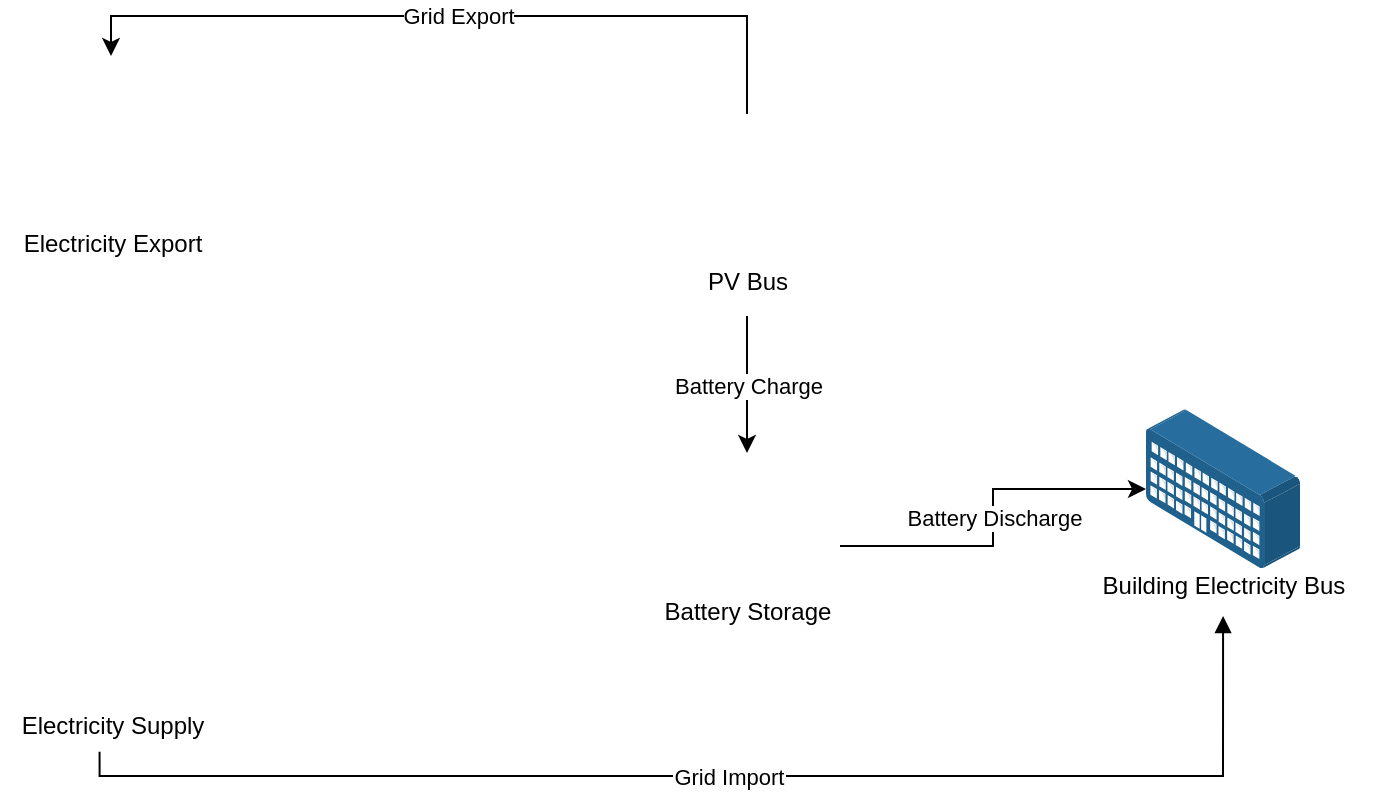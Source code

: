 <mxfile version="28.2.3">
  <diagram id="C5RBs43oDa-KdzZeNtuy" name="Page-1">
    <mxGraphModel dx="958" dy="475" grid="1" gridSize="10" guides="1" tooltips="1" connect="1" arrows="1" fold="1" page="1" pageScale="1" pageWidth="827" pageHeight="1169" math="0" shadow="0">
      <root>
        <mxCell id="WIyWlLk6GJQsqaUBKTNV-0" />
        <mxCell id="WIyWlLk6GJQsqaUBKTNV-1" parent="WIyWlLk6GJQsqaUBKTNV-0" />
        <mxCell id="4ezKvrHGjKBmmpNKssFA-17" value="Grid Import" style="startArrow=none;endArrow=block;rounded=0;edgeStyle=orthogonalEdgeStyle;exitX=0.448;exitY=0.93;exitDx=0;exitDy=0;exitPerimeter=0;entryX=0.5;entryY=1;entryDx=0;entryDy=0;" edge="1" parent="WIyWlLk6GJQsqaUBKTNV-1" source="4ezKvrHGjKBmmpNKssFA-34" target="4ezKvrHGjKBmmpNKssFA-40">
          <mxGeometry relative="1" as="geometry">
            <Array as="points">
              <mxPoint x="77" y="400" />
              <mxPoint x="638" y="400" />
            </Array>
            <mxPoint x="150" y="330" as="sourcePoint" />
            <mxPoint x="720" y="360" as="targetPoint" />
          </mxGeometry>
        </mxCell>
        <mxCell id="4ezKvrHGjKBmmpNKssFA-51" value="Battery Discharge" style="edgeStyle=orthogonalEdgeStyle;rounded=0;orthogonalLoop=1;jettySize=auto;html=1;exitX=1;exitY=0.5;exitDx=0;exitDy=0;" edge="1" parent="WIyWlLk6GJQsqaUBKTNV-1" source="4ezKvrHGjKBmmpNKssFA-29" target="4ezKvrHGjKBmmpNKssFA-43">
          <mxGeometry relative="1" as="geometry" />
        </mxCell>
        <mxCell id="4ezKvrHGjKBmmpNKssFA-29" value="" style="shape=image;html=1;verticalAlign=top;verticalLabelPosition=bottom;labelBackgroundColor=#ffffff;imageAspect=0;aspect=fixed;image=https://icons.diagrams.net/icon-cache1/Ionicons-2627/icon-battery-charging-1125.svg" vertex="1" parent="WIyWlLk6GJQsqaUBKTNV-1">
          <mxGeometry x="354" y="238.5" width="93" height="93" as="geometry" />
        </mxCell>
        <mxCell id="4ezKvrHGjKBmmpNKssFA-32" value="Battery Storage" style="text;strokeColor=none;align=center;fillColor=none;html=1;verticalAlign=middle;whiteSpace=wrap;rounded=0;" vertex="1" parent="WIyWlLk6GJQsqaUBKTNV-1">
          <mxGeometry x="325.5" y="303" width="150" height="30" as="geometry" />
        </mxCell>
        <mxCell id="4ezKvrHGjKBmmpNKssFA-33" value="" style="shape=image;html=1;verticalAlign=top;verticalLabelPosition=bottom;labelBackgroundColor=#ffffff;imageAspect=0;aspect=fixed;image=https://icons.diagrams.net/icon-cache1/Business___Finance_glyph_V2-2804/209_Electric_tower_electricity_power_tower_computing-950.svg" vertex="1" parent="WIyWlLk6GJQsqaUBKTNV-1">
          <mxGeometry x="40" y="278" width="85" height="85" as="geometry" />
        </mxCell>
        <mxCell id="4ezKvrHGjKBmmpNKssFA-34" value="Electricity Supply" style="text;html=1;align=center;verticalAlign=middle;resizable=0;points=[];autosize=1;strokeColor=none;fillColor=none;" vertex="1" parent="WIyWlLk6GJQsqaUBKTNV-1">
          <mxGeometry x="27.5" y="360" width="110" height="30" as="geometry" />
        </mxCell>
        <mxCell id="4ezKvrHGjKBmmpNKssFA-46" value="Grid Export" style="edgeStyle=orthogonalEdgeStyle;rounded=0;orthogonalLoop=1;jettySize=auto;html=1;exitX=0.5;exitY=0;exitDx=0;exitDy=0;entryX=0.5;entryY=0;entryDx=0;entryDy=0;" edge="1" parent="WIyWlLk6GJQsqaUBKTNV-1" source="4ezKvrHGjKBmmpNKssFA-35" target="4ezKvrHGjKBmmpNKssFA-44">
          <mxGeometry relative="1" as="geometry">
            <Array as="points">
              <mxPoint x="400" y="20" />
              <mxPoint x="82" y="20" />
            </Array>
          </mxGeometry>
        </mxCell>
        <mxCell id="4ezKvrHGjKBmmpNKssFA-35" value="" style="shape=image;html=1;verticalAlign=top;verticalLabelPosition=bottom;labelBackgroundColor=#ffffff;imageAspect=0;aspect=fixed;image=https://icons.diagrams.net/icon-cache1/Business___Finance_glyph_V2-2804/133_Solar_Panel_Energy_technology_smart_city_technology_smart-711.svg" vertex="1" parent="WIyWlLk6GJQsqaUBKTNV-1">
          <mxGeometry x="360.5" y="69" width="80" height="80" as="geometry" />
        </mxCell>
        <mxCell id="4ezKvrHGjKBmmpNKssFA-40" value="Building Electricity Bus" style="text;strokeColor=none;align=center;fillColor=none;html=1;verticalAlign=middle;whiteSpace=wrap;rounded=0;" vertex="1" parent="WIyWlLk6GJQsqaUBKTNV-1">
          <mxGeometry x="563.54" y="290" width="150" height="30" as="geometry" />
        </mxCell>
        <mxCell id="4ezKvrHGjKBmmpNKssFA-49" value="Battery Charge" style="edgeStyle=orthogonalEdgeStyle;rounded=0;orthogonalLoop=1;jettySize=auto;html=1;exitX=0.5;exitY=1;exitDx=0;exitDy=0;" edge="1" parent="WIyWlLk6GJQsqaUBKTNV-1" source="4ezKvrHGjKBmmpNKssFA-41" target="4ezKvrHGjKBmmpNKssFA-29">
          <mxGeometry relative="1" as="geometry" />
        </mxCell>
        <mxCell id="4ezKvrHGjKBmmpNKssFA-41" value="PV Bus" style="text;strokeColor=none;align=center;fillColor=none;html=1;verticalAlign=middle;whiteSpace=wrap;rounded=0;" vertex="1" parent="WIyWlLk6GJQsqaUBKTNV-1">
          <mxGeometry x="325.5" y="136" width="150" height="34" as="geometry" />
        </mxCell>
        <mxCell id="4ezKvrHGjKBmmpNKssFA-43" value="" style="image;points=[];aspect=fixed;html=1;align=center;shadow=0;dashed=0;image=img/lib/allied_telesis/buildings/Long_Building.svg;" vertex="1" parent="WIyWlLk6GJQsqaUBKTNV-1">
          <mxGeometry x="600" y="216.66" width="77.08" height="79.67" as="geometry" />
        </mxCell>
        <mxCell id="4ezKvrHGjKBmmpNKssFA-44" value="" style="shape=image;html=1;verticalAlign=top;verticalLabelPosition=bottom;labelBackgroundColor=#ffffff;imageAspect=0;aspect=fixed;image=https://icons.diagrams.net/icon-cache1/Business___Finance_glyph_V2-2804/209_Electric_tower_electricity_power_tower_computing-950.svg" vertex="1" parent="WIyWlLk6GJQsqaUBKTNV-1">
          <mxGeometry x="40" y="40" width="85" height="85" as="geometry" />
        </mxCell>
        <mxCell id="4ezKvrHGjKBmmpNKssFA-45" value="Electricity Export" style="text;html=1;align=center;verticalAlign=middle;resizable=0;points=[];autosize=1;strokeColor=none;fillColor=none;" vertex="1" parent="WIyWlLk6GJQsqaUBKTNV-1">
          <mxGeometry x="27.5" y="119" width="110" height="30" as="geometry" />
        </mxCell>
      </root>
    </mxGraphModel>
  </diagram>
</mxfile>
